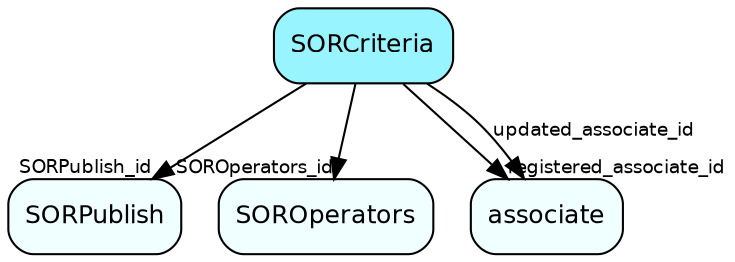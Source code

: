 digraph SORCriteria  {
node [shape = box style="rounded, filled" fontname = "Helvetica" fontsize = "12" ]
edge [fontname = "Helvetica" fontsize = "9"]

SORCriteria[fillcolor = "cadetblue1"]
SORPublish[fillcolor = "azure1"]
SOROperators[fillcolor = "azure1"]
associate[fillcolor = "azure1"]
SORCriteria -> SORPublish [headlabel = "SORPublish_id"]
SORCriteria -> SOROperators [headlabel = "SOROperators_id"]
SORCriteria -> associate [headlabel = "registered_associate_id"]
SORCriteria -> associate [label = "updated_associate_id"]
}
